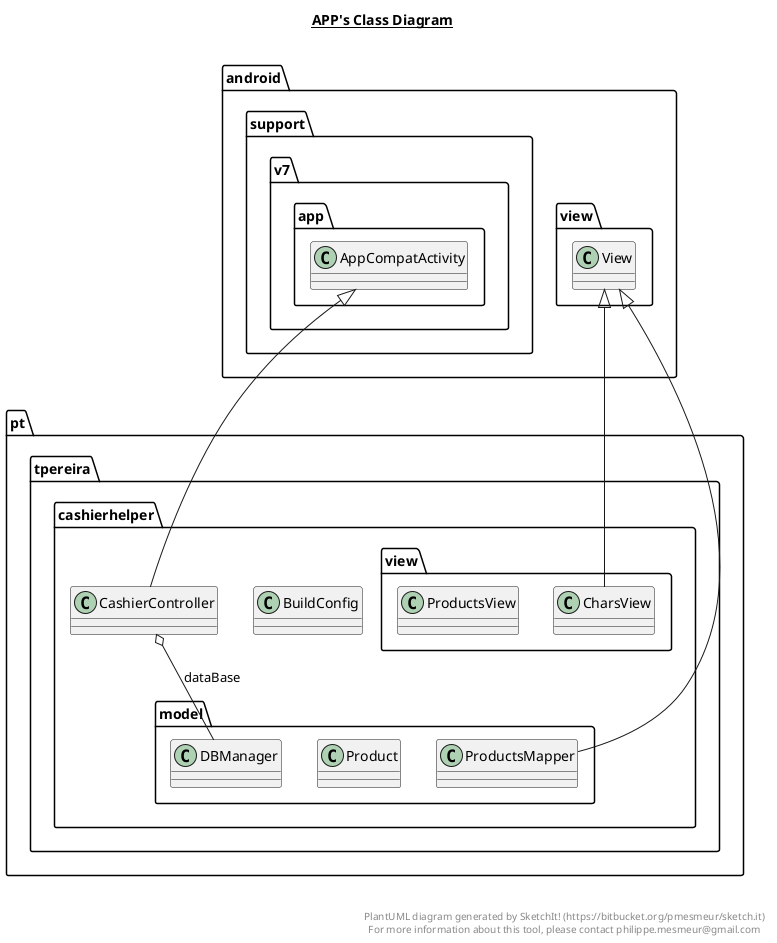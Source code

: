 @startuml

title __APP's Class Diagram__\n

  namespace pt.tpereira.cashierhelper {
    class BuildConfig {
    }
  }
  

  namespace pt.tpereira.cashierhelper {
    class CashierController {
    }
  }
  

  namespace pt.tpereira.cashierhelper {
    namespace view {
      class CharsView {
      }
    }
  }
  

  namespace pt.tpereira.cashierhelper {
    namespace model {
      class DBManager {
      }
    }
  }
  

  namespace pt.tpereira.cashierhelper {
    namespace model {
      class Product {
      }
    }
  }
  

  namespace pt.tpereira.cashierhelper {
    namespace view {
      class ProductsView {
      }
    }
  }
  

  pt.tpereira.cashierhelper.CashierController -up-|> android.support.v7.app.AppCompatActivity
  pt.tpereira.cashierhelper.CashierController o-- pt.tpereira.cashierhelper.model.DBManager : dataBase
  pt.tpereira.cashierhelper.view.CharsView -up-|> android.view.View
  pt.tpereira.cashierhelper.model.ProductsMapper -up-|> android.view.View


right footer


PlantUML diagram generated by SketchIt! (https://bitbucket.org/pmesmeur/sketch.it)
For more information about this tool, please contact philippe.mesmeur@gmail.com
endfooter

@enduml
